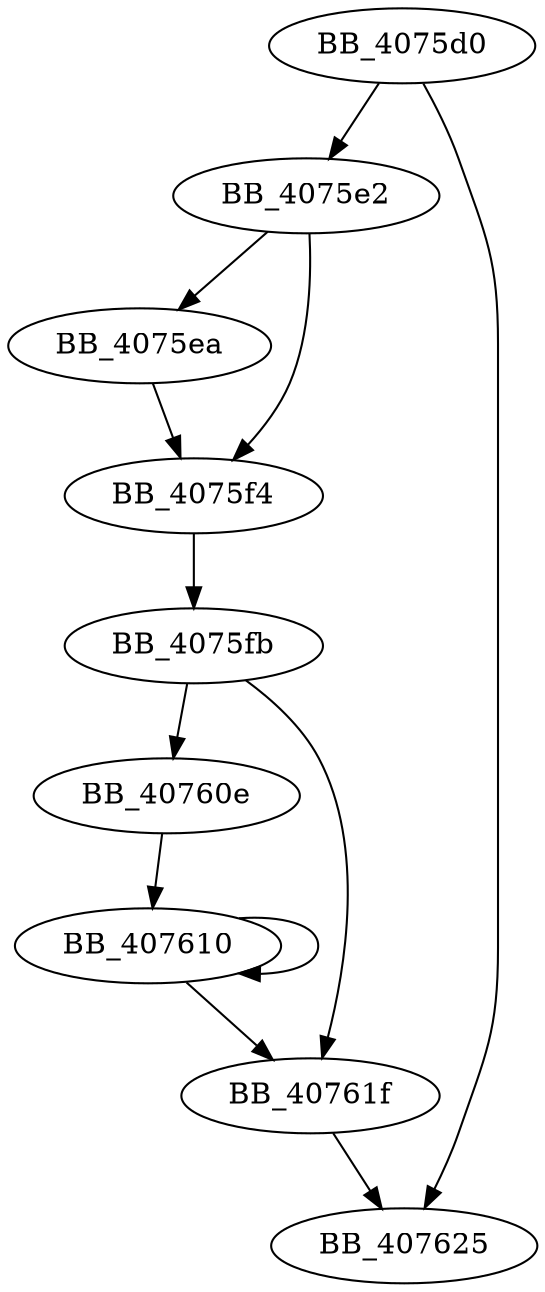 DiGraph sub_4075D0{
BB_4075d0->BB_4075e2
BB_4075d0->BB_407625
BB_4075e2->BB_4075ea
BB_4075e2->BB_4075f4
BB_4075ea->BB_4075f4
BB_4075f4->BB_4075fb
BB_4075fb->BB_40760e
BB_4075fb->BB_40761f
BB_40760e->BB_407610
BB_407610->BB_407610
BB_407610->BB_40761f
BB_40761f->BB_407625
}
